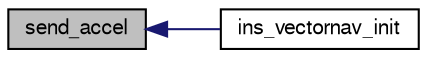 digraph "send_accel"
{
  edge [fontname="FreeSans",fontsize="10",labelfontname="FreeSans",labelfontsize="10"];
  node [fontname="FreeSans",fontsize="10",shape=record];
  rankdir="LR";
  Node1 [label="send_accel",height=0.2,width=0.4,color="black", fillcolor="grey75", style="filled", fontcolor="black"];
  Node1 -> Node2 [dir="back",color="midnightblue",fontsize="10",style="solid",fontname="FreeSans"];
  Node2 [label="ins_vectornav_init",height=0.2,width=0.4,color="black", fillcolor="white", style="filled",URL="$ins__vectornav_8h.html#abccde82fac73ee723125e1173db630c0",tooltip="Initialize Vectornav struct. "];
}
